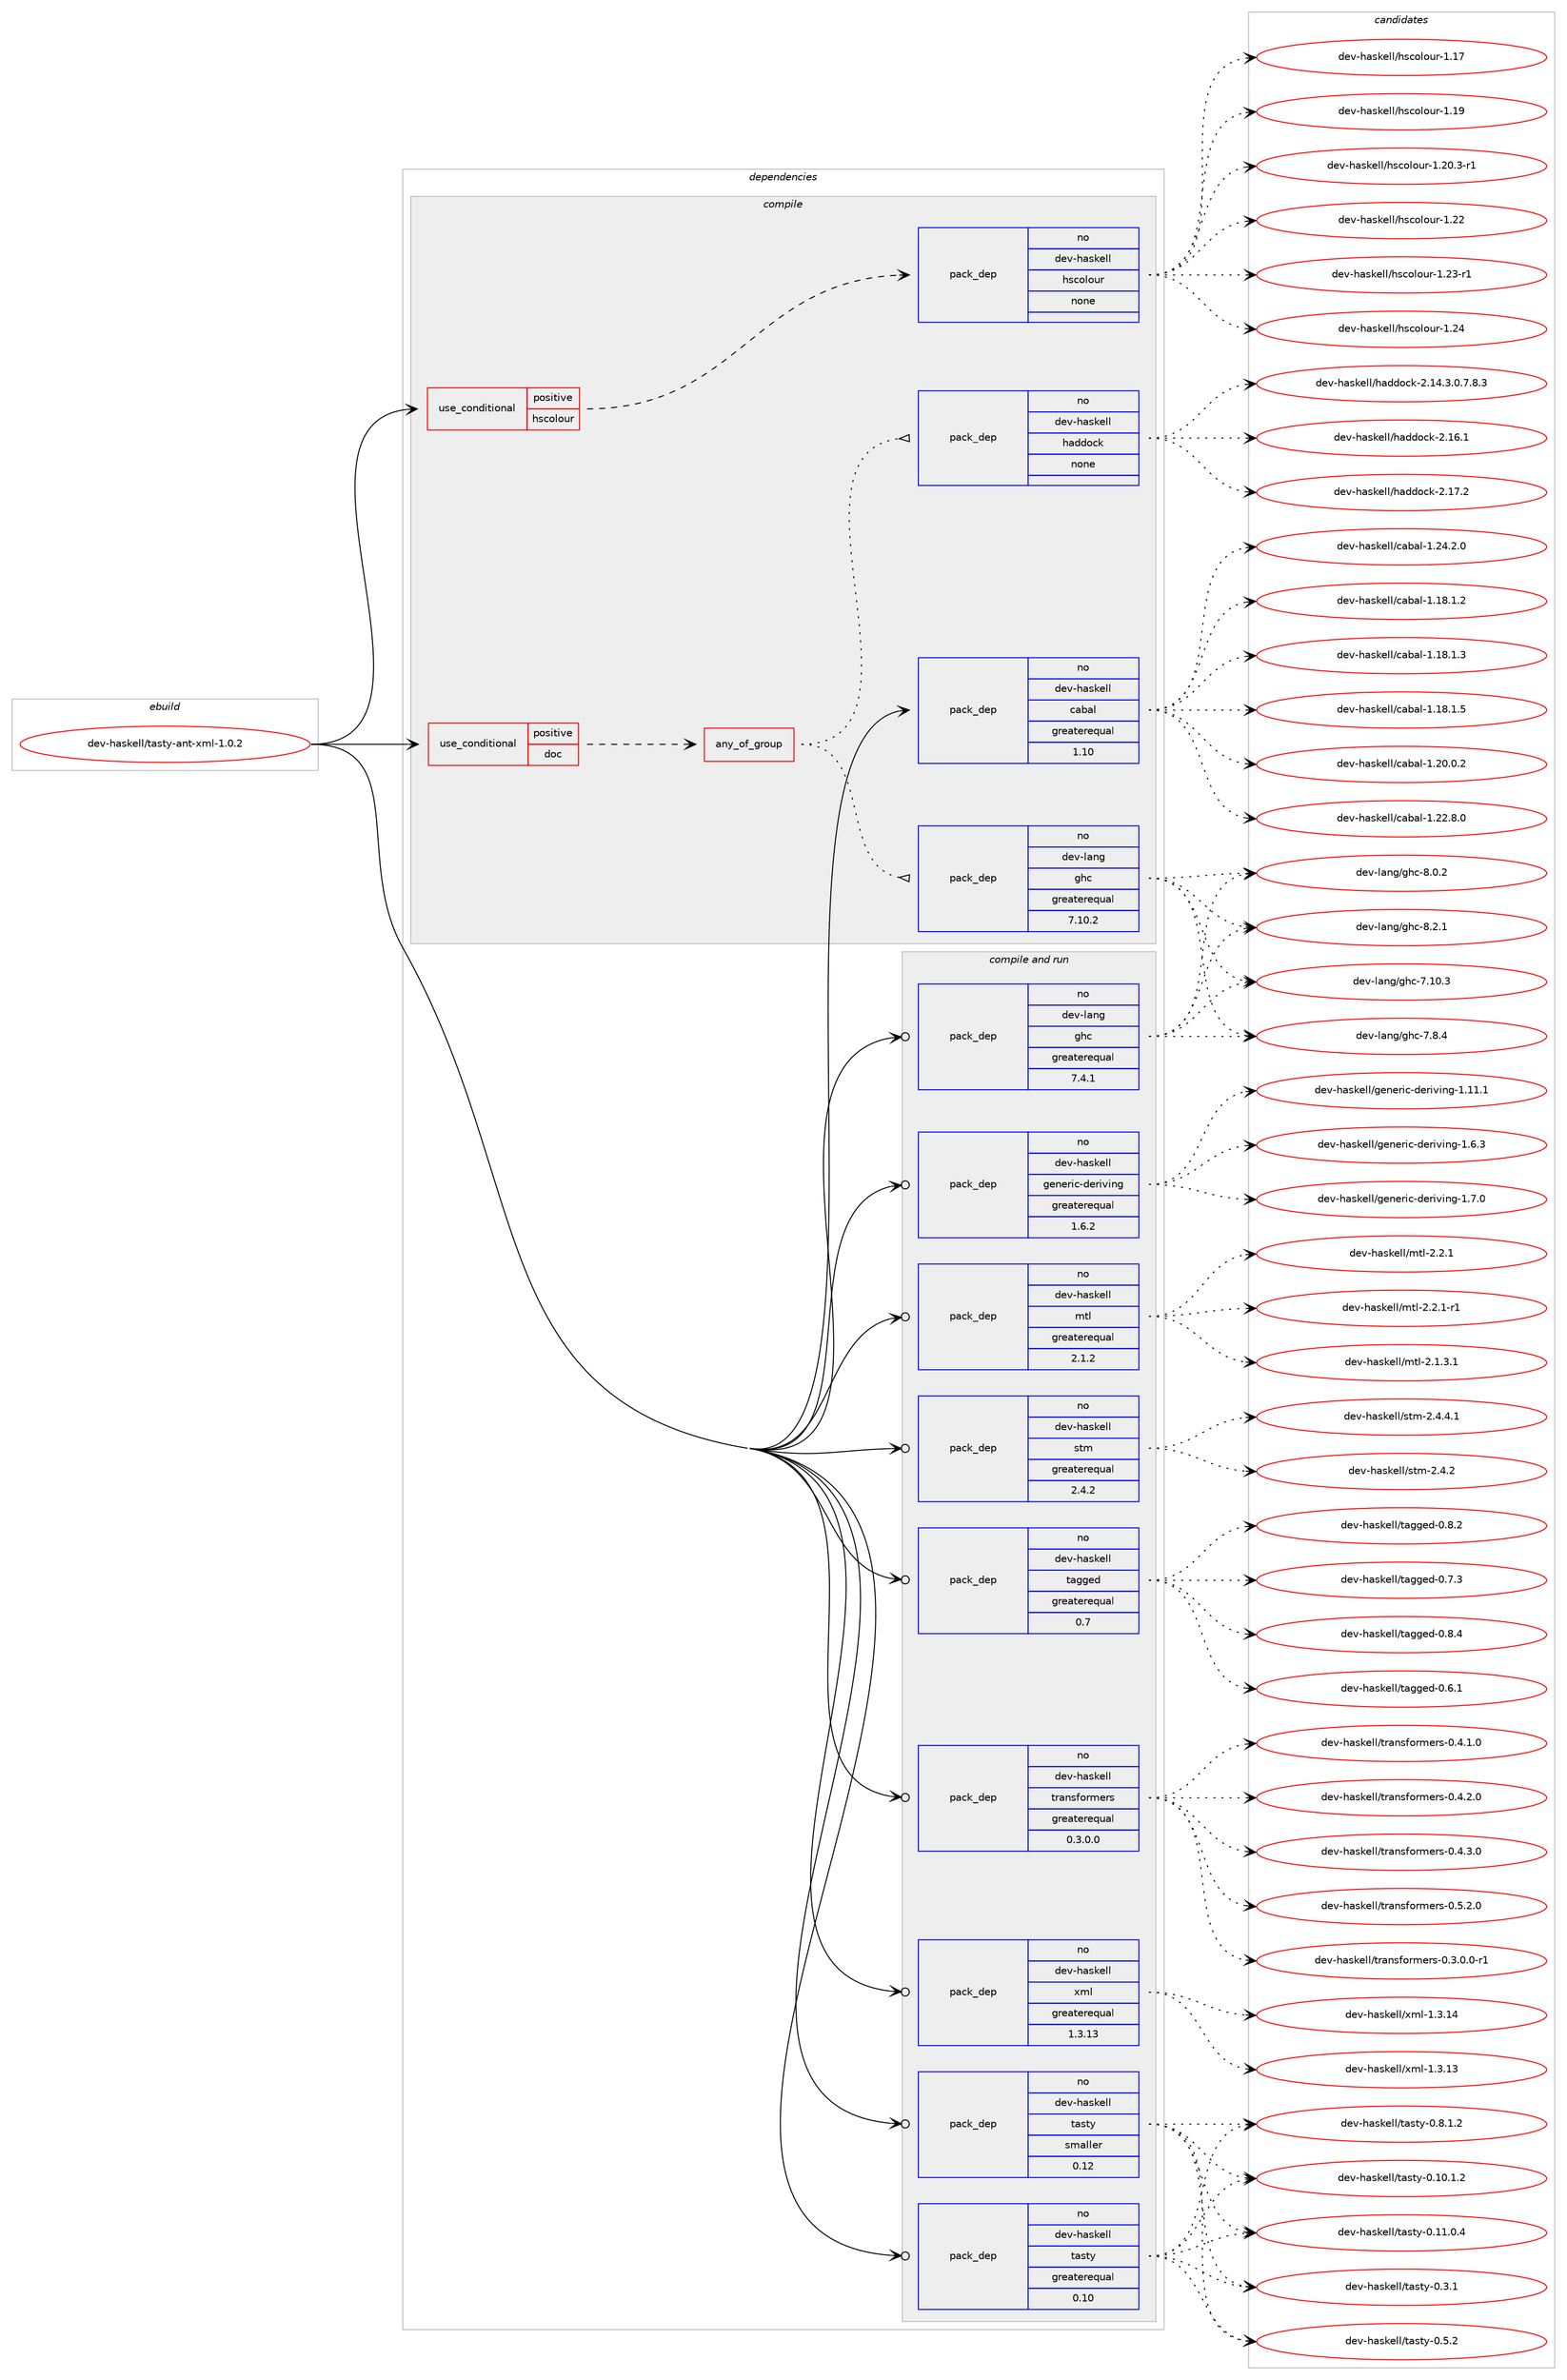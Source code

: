 digraph prolog {

# *************
# Graph options
# *************

newrank=true;
concentrate=true;
compound=true;
graph [rankdir=LR,fontname=Helvetica,fontsize=10,ranksep=1.5];#, ranksep=2.5, nodesep=0.2];
edge  [arrowhead=vee];
node  [fontname=Helvetica,fontsize=10];

# **********
# The ebuild
# **********

subgraph cluster_leftcol {
color=gray;
rank=same;
label=<<i>ebuild</i>>;
id [label="dev-haskell/tasty-ant-xml-1.0.2", color=red, width=4, href="../dev-haskell/tasty-ant-xml-1.0.2.svg"];
}

# ****************
# The dependencies
# ****************

subgraph cluster_midcol {
color=gray;
label=<<i>dependencies</i>>;
subgraph cluster_compile {
fillcolor="#eeeeee";
style=filled;
label=<<i>compile</i>>;
subgraph cond20922 {
dependency93177 [label=<<TABLE BORDER="0" CELLBORDER="1" CELLSPACING="0" CELLPADDING="4"><TR><TD ROWSPAN="3" CELLPADDING="10">use_conditional</TD></TR><TR><TD>positive</TD></TR><TR><TD>doc</TD></TR></TABLE>>, shape=none, color=red];
subgraph any2717 {
dependency93178 [label=<<TABLE BORDER="0" CELLBORDER="1" CELLSPACING="0" CELLPADDING="4"><TR><TD CELLPADDING="10">any_of_group</TD></TR></TABLE>>, shape=none, color=red];subgraph pack69508 {
dependency93179 [label=<<TABLE BORDER="0" CELLBORDER="1" CELLSPACING="0" CELLPADDING="4" WIDTH="220"><TR><TD ROWSPAN="6" CELLPADDING="30">pack_dep</TD></TR><TR><TD WIDTH="110">no</TD></TR><TR><TD>dev-haskell</TD></TR><TR><TD>haddock</TD></TR><TR><TD>none</TD></TR><TR><TD></TD></TR></TABLE>>, shape=none, color=blue];
}
dependency93178:e -> dependency93179:w [weight=20,style="dotted",arrowhead="oinv"];
subgraph pack69509 {
dependency93180 [label=<<TABLE BORDER="0" CELLBORDER="1" CELLSPACING="0" CELLPADDING="4" WIDTH="220"><TR><TD ROWSPAN="6" CELLPADDING="30">pack_dep</TD></TR><TR><TD WIDTH="110">no</TD></TR><TR><TD>dev-lang</TD></TR><TR><TD>ghc</TD></TR><TR><TD>greaterequal</TD></TR><TR><TD>7.10.2</TD></TR></TABLE>>, shape=none, color=blue];
}
dependency93178:e -> dependency93180:w [weight=20,style="dotted",arrowhead="oinv"];
}
dependency93177:e -> dependency93178:w [weight=20,style="dashed",arrowhead="vee"];
}
id:e -> dependency93177:w [weight=20,style="solid",arrowhead="vee"];
subgraph cond20923 {
dependency93181 [label=<<TABLE BORDER="0" CELLBORDER="1" CELLSPACING="0" CELLPADDING="4"><TR><TD ROWSPAN="3" CELLPADDING="10">use_conditional</TD></TR><TR><TD>positive</TD></TR><TR><TD>hscolour</TD></TR></TABLE>>, shape=none, color=red];
subgraph pack69510 {
dependency93182 [label=<<TABLE BORDER="0" CELLBORDER="1" CELLSPACING="0" CELLPADDING="4" WIDTH="220"><TR><TD ROWSPAN="6" CELLPADDING="30">pack_dep</TD></TR><TR><TD WIDTH="110">no</TD></TR><TR><TD>dev-haskell</TD></TR><TR><TD>hscolour</TD></TR><TR><TD>none</TD></TR><TR><TD></TD></TR></TABLE>>, shape=none, color=blue];
}
dependency93181:e -> dependency93182:w [weight=20,style="dashed",arrowhead="vee"];
}
id:e -> dependency93181:w [weight=20,style="solid",arrowhead="vee"];
subgraph pack69511 {
dependency93183 [label=<<TABLE BORDER="0" CELLBORDER="1" CELLSPACING="0" CELLPADDING="4" WIDTH="220"><TR><TD ROWSPAN="6" CELLPADDING="30">pack_dep</TD></TR><TR><TD WIDTH="110">no</TD></TR><TR><TD>dev-haskell</TD></TR><TR><TD>cabal</TD></TR><TR><TD>greaterequal</TD></TR><TR><TD>1.10</TD></TR></TABLE>>, shape=none, color=blue];
}
id:e -> dependency93183:w [weight=20,style="solid",arrowhead="vee"];
}
subgraph cluster_compileandrun {
fillcolor="#eeeeee";
style=filled;
label=<<i>compile and run</i>>;
subgraph pack69512 {
dependency93184 [label=<<TABLE BORDER="0" CELLBORDER="1" CELLSPACING="0" CELLPADDING="4" WIDTH="220"><TR><TD ROWSPAN="6" CELLPADDING="30">pack_dep</TD></TR><TR><TD WIDTH="110">no</TD></TR><TR><TD>dev-haskell</TD></TR><TR><TD>generic-deriving</TD></TR><TR><TD>greaterequal</TD></TR><TR><TD>1.6.2</TD></TR></TABLE>>, shape=none, color=blue];
}
id:e -> dependency93184:w [weight=20,style="solid",arrowhead="odotvee"];
subgraph pack69513 {
dependency93185 [label=<<TABLE BORDER="0" CELLBORDER="1" CELLSPACING="0" CELLPADDING="4" WIDTH="220"><TR><TD ROWSPAN="6" CELLPADDING="30">pack_dep</TD></TR><TR><TD WIDTH="110">no</TD></TR><TR><TD>dev-haskell</TD></TR><TR><TD>mtl</TD></TR><TR><TD>greaterequal</TD></TR><TR><TD>2.1.2</TD></TR></TABLE>>, shape=none, color=blue];
}
id:e -> dependency93185:w [weight=20,style="solid",arrowhead="odotvee"];
subgraph pack69514 {
dependency93186 [label=<<TABLE BORDER="0" CELLBORDER="1" CELLSPACING="0" CELLPADDING="4" WIDTH="220"><TR><TD ROWSPAN="6" CELLPADDING="30">pack_dep</TD></TR><TR><TD WIDTH="110">no</TD></TR><TR><TD>dev-haskell</TD></TR><TR><TD>stm</TD></TR><TR><TD>greaterequal</TD></TR><TR><TD>2.4.2</TD></TR></TABLE>>, shape=none, color=blue];
}
id:e -> dependency93186:w [weight=20,style="solid",arrowhead="odotvee"];
subgraph pack69515 {
dependency93187 [label=<<TABLE BORDER="0" CELLBORDER="1" CELLSPACING="0" CELLPADDING="4" WIDTH="220"><TR><TD ROWSPAN="6" CELLPADDING="30">pack_dep</TD></TR><TR><TD WIDTH="110">no</TD></TR><TR><TD>dev-haskell</TD></TR><TR><TD>tagged</TD></TR><TR><TD>greaterequal</TD></TR><TR><TD>0.7</TD></TR></TABLE>>, shape=none, color=blue];
}
id:e -> dependency93187:w [weight=20,style="solid",arrowhead="odotvee"];
subgraph pack69516 {
dependency93188 [label=<<TABLE BORDER="0" CELLBORDER="1" CELLSPACING="0" CELLPADDING="4" WIDTH="220"><TR><TD ROWSPAN="6" CELLPADDING="30">pack_dep</TD></TR><TR><TD WIDTH="110">no</TD></TR><TR><TD>dev-haskell</TD></TR><TR><TD>tasty</TD></TR><TR><TD>greaterequal</TD></TR><TR><TD>0.10</TD></TR></TABLE>>, shape=none, color=blue];
}
id:e -> dependency93188:w [weight=20,style="solid",arrowhead="odotvee"];
subgraph pack69517 {
dependency93189 [label=<<TABLE BORDER="0" CELLBORDER="1" CELLSPACING="0" CELLPADDING="4" WIDTH="220"><TR><TD ROWSPAN="6" CELLPADDING="30">pack_dep</TD></TR><TR><TD WIDTH="110">no</TD></TR><TR><TD>dev-haskell</TD></TR><TR><TD>tasty</TD></TR><TR><TD>smaller</TD></TR><TR><TD>0.12</TD></TR></TABLE>>, shape=none, color=blue];
}
id:e -> dependency93189:w [weight=20,style="solid",arrowhead="odotvee"];
subgraph pack69518 {
dependency93190 [label=<<TABLE BORDER="0" CELLBORDER="1" CELLSPACING="0" CELLPADDING="4" WIDTH="220"><TR><TD ROWSPAN="6" CELLPADDING="30">pack_dep</TD></TR><TR><TD WIDTH="110">no</TD></TR><TR><TD>dev-haskell</TD></TR><TR><TD>transformers</TD></TR><TR><TD>greaterequal</TD></TR><TR><TD>0.3.0.0</TD></TR></TABLE>>, shape=none, color=blue];
}
id:e -> dependency93190:w [weight=20,style="solid",arrowhead="odotvee"];
subgraph pack69519 {
dependency93191 [label=<<TABLE BORDER="0" CELLBORDER="1" CELLSPACING="0" CELLPADDING="4" WIDTH="220"><TR><TD ROWSPAN="6" CELLPADDING="30">pack_dep</TD></TR><TR><TD WIDTH="110">no</TD></TR><TR><TD>dev-haskell</TD></TR><TR><TD>xml</TD></TR><TR><TD>greaterequal</TD></TR><TR><TD>1.3.13</TD></TR></TABLE>>, shape=none, color=blue];
}
id:e -> dependency93191:w [weight=20,style="solid",arrowhead="odotvee"];
subgraph pack69520 {
dependency93192 [label=<<TABLE BORDER="0" CELLBORDER="1" CELLSPACING="0" CELLPADDING="4" WIDTH="220"><TR><TD ROWSPAN="6" CELLPADDING="30">pack_dep</TD></TR><TR><TD WIDTH="110">no</TD></TR><TR><TD>dev-lang</TD></TR><TR><TD>ghc</TD></TR><TR><TD>greaterequal</TD></TR><TR><TD>7.4.1</TD></TR></TABLE>>, shape=none, color=blue];
}
id:e -> dependency93192:w [weight=20,style="solid",arrowhead="odotvee"];
}
subgraph cluster_run {
fillcolor="#eeeeee";
style=filled;
label=<<i>run</i>>;
}
}

# **************
# The candidates
# **************

subgraph cluster_choices {
rank=same;
color=gray;
label=<<i>candidates</i>>;

subgraph choice69508 {
color=black;
nodesep=1;
choice1001011184510497115107101108108471049710010011199107455046495246514648465546564651 [label="dev-haskell/haddock-2.14.3.0.7.8.3", color=red, width=4,href="../dev-haskell/haddock-2.14.3.0.7.8.3.svg"];
choice100101118451049711510710110810847104971001001119910745504649544649 [label="dev-haskell/haddock-2.16.1", color=red, width=4,href="../dev-haskell/haddock-2.16.1.svg"];
choice100101118451049711510710110810847104971001001119910745504649554650 [label="dev-haskell/haddock-2.17.2", color=red, width=4,href="../dev-haskell/haddock-2.17.2.svg"];
dependency93179:e -> choice1001011184510497115107101108108471049710010011199107455046495246514648465546564651:w [style=dotted,weight="100"];
dependency93179:e -> choice100101118451049711510710110810847104971001001119910745504649544649:w [style=dotted,weight="100"];
dependency93179:e -> choice100101118451049711510710110810847104971001001119910745504649554650:w [style=dotted,weight="100"];
}
subgraph choice69509 {
color=black;
nodesep=1;
choice1001011184510897110103471031049945554649484651 [label="dev-lang/ghc-7.10.3", color=red, width=4,href="../dev-lang/ghc-7.10.3.svg"];
choice10010111845108971101034710310499455546564652 [label="dev-lang/ghc-7.8.4", color=red, width=4,href="../dev-lang/ghc-7.8.4.svg"];
choice10010111845108971101034710310499455646484650 [label="dev-lang/ghc-8.0.2", color=red, width=4,href="../dev-lang/ghc-8.0.2.svg"];
choice10010111845108971101034710310499455646504649 [label="dev-lang/ghc-8.2.1", color=red, width=4,href="../dev-lang/ghc-8.2.1.svg"];
dependency93180:e -> choice1001011184510897110103471031049945554649484651:w [style=dotted,weight="100"];
dependency93180:e -> choice10010111845108971101034710310499455546564652:w [style=dotted,weight="100"];
dependency93180:e -> choice10010111845108971101034710310499455646484650:w [style=dotted,weight="100"];
dependency93180:e -> choice10010111845108971101034710310499455646504649:w [style=dotted,weight="100"];
}
subgraph choice69510 {
color=black;
nodesep=1;
choice100101118451049711510710110810847104115991111081111171144549464955 [label="dev-haskell/hscolour-1.17", color=red, width=4,href="../dev-haskell/hscolour-1.17.svg"];
choice100101118451049711510710110810847104115991111081111171144549464957 [label="dev-haskell/hscolour-1.19", color=red, width=4,href="../dev-haskell/hscolour-1.19.svg"];
choice10010111845104971151071011081084710411599111108111117114454946504846514511449 [label="dev-haskell/hscolour-1.20.3-r1", color=red, width=4,href="../dev-haskell/hscolour-1.20.3-r1.svg"];
choice100101118451049711510710110810847104115991111081111171144549465050 [label="dev-haskell/hscolour-1.22", color=red, width=4,href="../dev-haskell/hscolour-1.22.svg"];
choice1001011184510497115107101108108471041159911110811111711445494650514511449 [label="dev-haskell/hscolour-1.23-r1", color=red, width=4,href="../dev-haskell/hscolour-1.23-r1.svg"];
choice100101118451049711510710110810847104115991111081111171144549465052 [label="dev-haskell/hscolour-1.24", color=red, width=4,href="../dev-haskell/hscolour-1.24.svg"];
dependency93182:e -> choice100101118451049711510710110810847104115991111081111171144549464955:w [style=dotted,weight="100"];
dependency93182:e -> choice100101118451049711510710110810847104115991111081111171144549464957:w [style=dotted,weight="100"];
dependency93182:e -> choice10010111845104971151071011081084710411599111108111117114454946504846514511449:w [style=dotted,weight="100"];
dependency93182:e -> choice100101118451049711510710110810847104115991111081111171144549465050:w [style=dotted,weight="100"];
dependency93182:e -> choice1001011184510497115107101108108471041159911110811111711445494650514511449:w [style=dotted,weight="100"];
dependency93182:e -> choice100101118451049711510710110810847104115991111081111171144549465052:w [style=dotted,weight="100"];
}
subgraph choice69511 {
color=black;
nodesep=1;
choice10010111845104971151071011081084799979897108454946495646494650 [label="dev-haskell/cabal-1.18.1.2", color=red, width=4,href="../dev-haskell/cabal-1.18.1.2.svg"];
choice10010111845104971151071011081084799979897108454946495646494651 [label="dev-haskell/cabal-1.18.1.3", color=red, width=4,href="../dev-haskell/cabal-1.18.1.3.svg"];
choice10010111845104971151071011081084799979897108454946495646494653 [label="dev-haskell/cabal-1.18.1.5", color=red, width=4,href="../dev-haskell/cabal-1.18.1.5.svg"];
choice10010111845104971151071011081084799979897108454946504846484650 [label="dev-haskell/cabal-1.20.0.2", color=red, width=4,href="../dev-haskell/cabal-1.20.0.2.svg"];
choice10010111845104971151071011081084799979897108454946505046564648 [label="dev-haskell/cabal-1.22.8.0", color=red, width=4,href="../dev-haskell/cabal-1.22.8.0.svg"];
choice10010111845104971151071011081084799979897108454946505246504648 [label="dev-haskell/cabal-1.24.2.0", color=red, width=4,href="../dev-haskell/cabal-1.24.2.0.svg"];
dependency93183:e -> choice10010111845104971151071011081084799979897108454946495646494650:w [style=dotted,weight="100"];
dependency93183:e -> choice10010111845104971151071011081084799979897108454946495646494651:w [style=dotted,weight="100"];
dependency93183:e -> choice10010111845104971151071011081084799979897108454946495646494653:w [style=dotted,weight="100"];
dependency93183:e -> choice10010111845104971151071011081084799979897108454946504846484650:w [style=dotted,weight="100"];
dependency93183:e -> choice10010111845104971151071011081084799979897108454946505046564648:w [style=dotted,weight="100"];
dependency93183:e -> choice10010111845104971151071011081084799979897108454946505246504648:w [style=dotted,weight="100"];
}
subgraph choice69512 {
color=black;
nodesep=1;
choice100101118451049711510710110810847103101110101114105994510010111410511810511010345494649494649 [label="dev-haskell/generic-deriving-1.11.1", color=red, width=4,href="../dev-haskell/generic-deriving-1.11.1.svg"];
choice1001011184510497115107101108108471031011101011141059945100101114105118105110103454946544651 [label="dev-haskell/generic-deriving-1.6.3", color=red, width=4,href="../dev-haskell/generic-deriving-1.6.3.svg"];
choice1001011184510497115107101108108471031011101011141059945100101114105118105110103454946554648 [label="dev-haskell/generic-deriving-1.7.0", color=red, width=4,href="../dev-haskell/generic-deriving-1.7.0.svg"];
dependency93184:e -> choice100101118451049711510710110810847103101110101114105994510010111410511810511010345494649494649:w [style=dotted,weight="100"];
dependency93184:e -> choice1001011184510497115107101108108471031011101011141059945100101114105118105110103454946544651:w [style=dotted,weight="100"];
dependency93184:e -> choice1001011184510497115107101108108471031011101011141059945100101114105118105110103454946554648:w [style=dotted,weight="100"];
}
subgraph choice69513 {
color=black;
nodesep=1;
choice1001011184510497115107101108108471091161084550464946514649 [label="dev-haskell/mtl-2.1.3.1", color=red, width=4,href="../dev-haskell/mtl-2.1.3.1.svg"];
choice100101118451049711510710110810847109116108455046504649 [label="dev-haskell/mtl-2.2.1", color=red, width=4,href="../dev-haskell/mtl-2.2.1.svg"];
choice1001011184510497115107101108108471091161084550465046494511449 [label="dev-haskell/mtl-2.2.1-r1", color=red, width=4,href="../dev-haskell/mtl-2.2.1-r1.svg"];
dependency93185:e -> choice1001011184510497115107101108108471091161084550464946514649:w [style=dotted,weight="100"];
dependency93185:e -> choice100101118451049711510710110810847109116108455046504649:w [style=dotted,weight="100"];
dependency93185:e -> choice1001011184510497115107101108108471091161084550465046494511449:w [style=dotted,weight="100"];
}
subgraph choice69514 {
color=black;
nodesep=1;
choice100101118451049711510710110810847115116109455046524650 [label="dev-haskell/stm-2.4.2", color=red, width=4,href="../dev-haskell/stm-2.4.2.svg"];
choice1001011184510497115107101108108471151161094550465246524649 [label="dev-haskell/stm-2.4.4.1", color=red, width=4,href="../dev-haskell/stm-2.4.4.1.svg"];
dependency93186:e -> choice100101118451049711510710110810847115116109455046524650:w [style=dotted,weight="100"];
dependency93186:e -> choice1001011184510497115107101108108471151161094550465246524649:w [style=dotted,weight="100"];
}
subgraph choice69515 {
color=black;
nodesep=1;
choice10010111845104971151071011081084711697103103101100454846544649 [label="dev-haskell/tagged-0.6.1", color=red, width=4,href="../dev-haskell/tagged-0.6.1.svg"];
choice10010111845104971151071011081084711697103103101100454846554651 [label="dev-haskell/tagged-0.7.3", color=red, width=4,href="../dev-haskell/tagged-0.7.3.svg"];
choice10010111845104971151071011081084711697103103101100454846564650 [label="dev-haskell/tagged-0.8.2", color=red, width=4,href="../dev-haskell/tagged-0.8.2.svg"];
choice10010111845104971151071011081084711697103103101100454846564652 [label="dev-haskell/tagged-0.8.4", color=red, width=4,href="../dev-haskell/tagged-0.8.4.svg"];
dependency93187:e -> choice10010111845104971151071011081084711697103103101100454846544649:w [style=dotted,weight="100"];
dependency93187:e -> choice10010111845104971151071011081084711697103103101100454846554651:w [style=dotted,weight="100"];
dependency93187:e -> choice10010111845104971151071011081084711697103103101100454846564650:w [style=dotted,weight="100"];
dependency93187:e -> choice10010111845104971151071011081084711697103103101100454846564652:w [style=dotted,weight="100"];
}
subgraph choice69516 {
color=black;
nodesep=1;
choice10010111845104971151071011081084711697115116121454846494846494650 [label="dev-haskell/tasty-0.10.1.2", color=red, width=4,href="../dev-haskell/tasty-0.10.1.2.svg"];
choice10010111845104971151071011081084711697115116121454846494946484652 [label="dev-haskell/tasty-0.11.0.4", color=red, width=4,href="../dev-haskell/tasty-0.11.0.4.svg"];
choice10010111845104971151071011081084711697115116121454846514649 [label="dev-haskell/tasty-0.3.1", color=red, width=4,href="../dev-haskell/tasty-0.3.1.svg"];
choice10010111845104971151071011081084711697115116121454846534650 [label="dev-haskell/tasty-0.5.2", color=red, width=4,href="../dev-haskell/tasty-0.5.2.svg"];
choice100101118451049711510710110810847116971151161214548465646494650 [label="dev-haskell/tasty-0.8.1.2", color=red, width=4,href="../dev-haskell/tasty-0.8.1.2.svg"];
dependency93188:e -> choice10010111845104971151071011081084711697115116121454846494846494650:w [style=dotted,weight="100"];
dependency93188:e -> choice10010111845104971151071011081084711697115116121454846494946484652:w [style=dotted,weight="100"];
dependency93188:e -> choice10010111845104971151071011081084711697115116121454846514649:w [style=dotted,weight="100"];
dependency93188:e -> choice10010111845104971151071011081084711697115116121454846534650:w [style=dotted,weight="100"];
dependency93188:e -> choice100101118451049711510710110810847116971151161214548465646494650:w [style=dotted,weight="100"];
}
subgraph choice69517 {
color=black;
nodesep=1;
choice10010111845104971151071011081084711697115116121454846494846494650 [label="dev-haskell/tasty-0.10.1.2", color=red, width=4,href="../dev-haskell/tasty-0.10.1.2.svg"];
choice10010111845104971151071011081084711697115116121454846494946484652 [label="dev-haskell/tasty-0.11.0.4", color=red, width=4,href="../dev-haskell/tasty-0.11.0.4.svg"];
choice10010111845104971151071011081084711697115116121454846514649 [label="dev-haskell/tasty-0.3.1", color=red, width=4,href="../dev-haskell/tasty-0.3.1.svg"];
choice10010111845104971151071011081084711697115116121454846534650 [label="dev-haskell/tasty-0.5.2", color=red, width=4,href="../dev-haskell/tasty-0.5.2.svg"];
choice100101118451049711510710110810847116971151161214548465646494650 [label="dev-haskell/tasty-0.8.1.2", color=red, width=4,href="../dev-haskell/tasty-0.8.1.2.svg"];
dependency93189:e -> choice10010111845104971151071011081084711697115116121454846494846494650:w [style=dotted,weight="100"];
dependency93189:e -> choice10010111845104971151071011081084711697115116121454846494946484652:w [style=dotted,weight="100"];
dependency93189:e -> choice10010111845104971151071011081084711697115116121454846514649:w [style=dotted,weight="100"];
dependency93189:e -> choice10010111845104971151071011081084711697115116121454846534650:w [style=dotted,weight="100"];
dependency93189:e -> choice100101118451049711510710110810847116971151161214548465646494650:w [style=dotted,weight="100"];
}
subgraph choice69518 {
color=black;
nodesep=1;
choice1001011184510497115107101108108471161149711011510211111410910111411545484651464846484511449 [label="dev-haskell/transformers-0.3.0.0-r1", color=red, width=4,href="../dev-haskell/transformers-0.3.0.0-r1.svg"];
choice100101118451049711510710110810847116114971101151021111141091011141154548465246494648 [label="dev-haskell/transformers-0.4.1.0", color=red, width=4,href="../dev-haskell/transformers-0.4.1.0.svg"];
choice100101118451049711510710110810847116114971101151021111141091011141154548465246504648 [label="dev-haskell/transformers-0.4.2.0", color=red, width=4,href="../dev-haskell/transformers-0.4.2.0.svg"];
choice100101118451049711510710110810847116114971101151021111141091011141154548465246514648 [label="dev-haskell/transformers-0.4.3.0", color=red, width=4,href="../dev-haskell/transformers-0.4.3.0.svg"];
choice100101118451049711510710110810847116114971101151021111141091011141154548465346504648 [label="dev-haskell/transformers-0.5.2.0", color=red, width=4,href="../dev-haskell/transformers-0.5.2.0.svg"];
dependency93190:e -> choice1001011184510497115107101108108471161149711011510211111410910111411545484651464846484511449:w [style=dotted,weight="100"];
dependency93190:e -> choice100101118451049711510710110810847116114971101151021111141091011141154548465246494648:w [style=dotted,weight="100"];
dependency93190:e -> choice100101118451049711510710110810847116114971101151021111141091011141154548465246504648:w [style=dotted,weight="100"];
dependency93190:e -> choice100101118451049711510710110810847116114971101151021111141091011141154548465246514648:w [style=dotted,weight="100"];
dependency93190:e -> choice100101118451049711510710110810847116114971101151021111141091011141154548465346504648:w [style=dotted,weight="100"];
}
subgraph choice69519 {
color=black;
nodesep=1;
choice10010111845104971151071011081084712010910845494651464951 [label="dev-haskell/xml-1.3.13", color=red, width=4,href="../dev-haskell/xml-1.3.13.svg"];
choice10010111845104971151071011081084712010910845494651464952 [label="dev-haskell/xml-1.3.14", color=red, width=4,href="../dev-haskell/xml-1.3.14.svg"];
dependency93191:e -> choice10010111845104971151071011081084712010910845494651464951:w [style=dotted,weight="100"];
dependency93191:e -> choice10010111845104971151071011081084712010910845494651464952:w [style=dotted,weight="100"];
}
subgraph choice69520 {
color=black;
nodesep=1;
choice1001011184510897110103471031049945554649484651 [label="dev-lang/ghc-7.10.3", color=red, width=4,href="../dev-lang/ghc-7.10.3.svg"];
choice10010111845108971101034710310499455546564652 [label="dev-lang/ghc-7.8.4", color=red, width=4,href="../dev-lang/ghc-7.8.4.svg"];
choice10010111845108971101034710310499455646484650 [label="dev-lang/ghc-8.0.2", color=red, width=4,href="../dev-lang/ghc-8.0.2.svg"];
choice10010111845108971101034710310499455646504649 [label="dev-lang/ghc-8.2.1", color=red, width=4,href="../dev-lang/ghc-8.2.1.svg"];
dependency93192:e -> choice1001011184510897110103471031049945554649484651:w [style=dotted,weight="100"];
dependency93192:e -> choice10010111845108971101034710310499455546564652:w [style=dotted,weight="100"];
dependency93192:e -> choice10010111845108971101034710310499455646484650:w [style=dotted,weight="100"];
dependency93192:e -> choice10010111845108971101034710310499455646504649:w [style=dotted,weight="100"];
}
}

}
